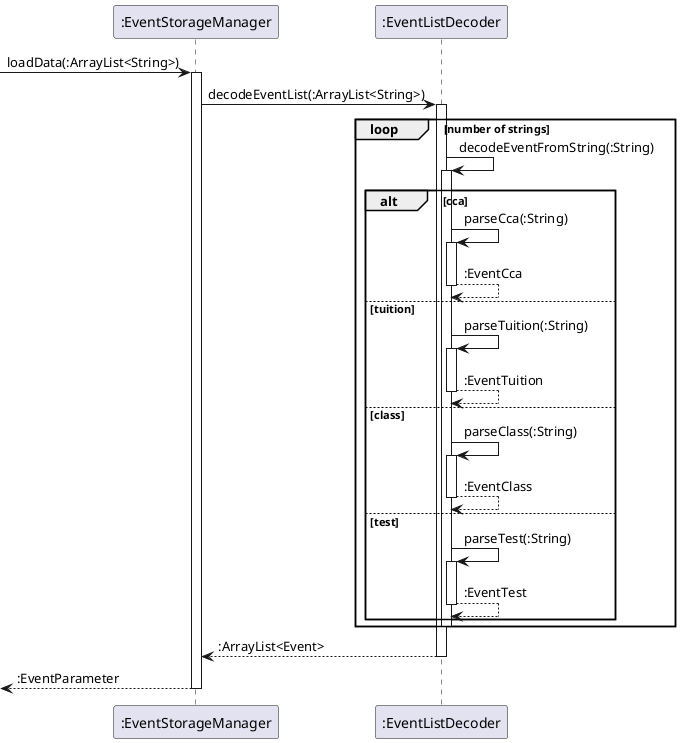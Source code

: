 @startuml

-> ":EventStorageManager" : loadData(:ArrayList<String>)
activate ":EventStorageManager"
":EventStorageManager" -> ":EventListDecoder" : decodeEventList(:ArrayList<String>)
activate ":EventListDecoder"

loop number of strings
":EventListDecoder" -> ":EventListDecoder" : decodeEventFromString(:String)
activate ":EventListDecoder"
alt cca
":EventListDecoder" -> ":EventListDecoder" : parseCca(:String)
activate ":EventListDecoder"
":EventListDecoder" --> ":EventListDecoder" : :EventCca
deactivate ":EventListDecoder"
else tuition
":EventListDecoder" -> ":EventListDecoder" : parseTuition(:String)
activate ":EventListDecoder"
":EventListDecoder" --> ":EventListDecoder" : :EventTuition
deactivate ":EventListDecoder"
else class
":EventListDecoder" -> ":EventListDecoder" : parseClass(:String)
activate ":EventListDecoder"
":EventListDecoder" --> ":EventListDecoder" : :EventClass
deactivate ":EventListDecoder"
else test
":EventListDecoder" -> ":EventListDecoder" : parseTest(:String)
activate ":EventListDecoder"
":EventListDecoder" --> ":EventListDecoder" : :EventTest
deactivate ":EventListDecoder"
end alt
deactivate ":EventListDecoder"
end loop


":EventListDecoder" --> ":EventStorageManager" : :ArrayList<Event>
deactivate ":EventListDecoder"
<-- ":EventStorageManager" : :EventParameter
deactivate ":EventStorageManager"
@enduml
